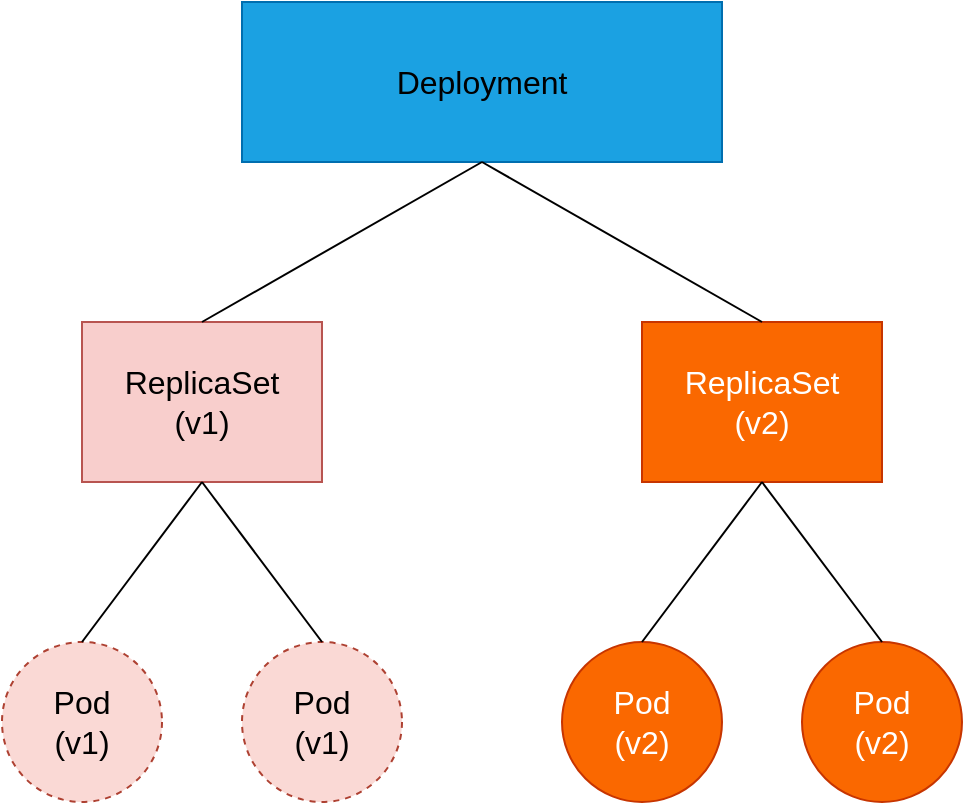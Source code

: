<mxfile version="14.4.3" type="device"><diagram id="rOIdlvNo4Ke_1Bnr8U1P" name="第 1 页"><mxGraphModel dx="3076" dy="1991" grid="1" gridSize="10" guides="1" tooltips="1" connect="1" arrows="1" fold="1" page="1" pageScale="1" pageWidth="827" pageHeight="1169" math="0" shadow="0"><root><mxCell id="0"/><mxCell id="1" parent="0"/><mxCell id="sB6b2RDf1CL81V_4QF_e-1" value="" style="text;html=1;strokeColor=#006EAF;fillColor=#1ba1e2;align=center;verticalAlign=middle;whiteSpace=wrap;rounded=0;labelBackgroundColor=none;fontSize=16;fontColor=#ffffff;" vertex="1" parent="1"><mxGeometry x="-1400" y="-1000" width="240" height="80" as="geometry"/></mxCell><mxCell id="sB6b2RDf1CL81V_4QF_e-2" value="" style="text;html=1;strokeColor=#b85450;fillColor=#f8cecc;align=center;verticalAlign=middle;whiteSpace=wrap;rounded=0;labelBackgroundColor=none;fontSize=16;" vertex="1" parent="1"><mxGeometry x="-1480" y="-840" width="120" height="80" as="geometry"/></mxCell><mxCell id="sB6b2RDf1CL81V_4QF_e-9" value="&lt;span style=&quot;font-size: 16px&quot;&gt;Deployment&lt;/span&gt;" style="text;html=1;strokeColor=none;fillColor=none;align=center;verticalAlign=middle;whiteSpace=wrap;rounded=0;" vertex="1" parent="1"><mxGeometry x="-1400" y="-1000" width="240" height="80" as="geometry"/></mxCell><mxCell id="sB6b2RDf1CL81V_4QF_e-34" value="&lt;span style=&quot;font-size: 16px&quot;&gt;ReplicaSet&lt;br&gt;(v1)&lt;br&gt;&lt;/span&gt;" style="text;html=1;fillColor=none;align=center;verticalAlign=middle;whiteSpace=wrap;rounded=0;strokeWidth=1;" vertex="1" parent="1"><mxGeometry x="-1480" y="-840" width="120" height="80" as="geometry"/></mxCell><mxCell id="sB6b2RDf1CL81V_4QF_e-37" value="" style="text;html=1;strokeColor=#b85450;fillColor=#f8cecc;align=center;verticalAlign=middle;whiteSpace=wrap;rounded=0;labelBackgroundColor=none;fontSize=16;" vertex="1" parent="1"><mxGeometry x="-1200" y="-840" width="120" height="80" as="geometry"/></mxCell><mxCell id="sB6b2RDf1CL81V_4QF_e-38" value="&lt;span style=&quot;font-size: 16px&quot;&gt;ReplicaSet&lt;br&gt;(v2)&lt;br&gt;&lt;/span&gt;" style="text;html=1;strokeColor=#C73500;fillColor=#fa6800;align=center;verticalAlign=middle;whiteSpace=wrap;rounded=0;fontColor=#ffffff;" vertex="1" parent="1"><mxGeometry x="-1200" y="-840" width="120" height="80" as="geometry"/></mxCell><mxCell id="sB6b2RDf1CL81V_4QF_e-39" value="&lt;font style=&quot;font-size: 16px&quot;&gt;Pod&lt;br&gt;(v1)&lt;br&gt;&lt;/font&gt;" style="ellipse;whiteSpace=wrap;html=1;aspect=fixed;strokeColor=#ae4132;fillColor=#fad9d5;dashed=1;" vertex="1" parent="1"><mxGeometry x="-1400" y="-680" width="80" height="80" as="geometry"/></mxCell><mxCell id="sB6b2RDf1CL81V_4QF_e-40" value="&lt;font style=&quot;font-size: 16px&quot;&gt;Pod&lt;br&gt;(v1)&lt;br&gt;&lt;/font&gt;" style="ellipse;whiteSpace=wrap;html=1;aspect=fixed;strokeColor=#ae4132;fillColor=#fad9d5;dashed=1;" vertex="1" parent="1"><mxGeometry x="-1520" y="-680" width="80" height="80" as="geometry"/></mxCell><mxCell id="sB6b2RDf1CL81V_4QF_e-41" value="" style="endArrow=none;html=1;entryX=0.5;entryY=1;entryDx=0;entryDy=0;exitX=0.5;exitY=0;exitDx=0;exitDy=0;" edge="1" parent="1" source="sB6b2RDf1CL81V_4QF_e-40" target="sB6b2RDf1CL81V_4QF_e-34"><mxGeometry width="50" height="50" relative="1" as="geometry"><mxPoint x="-1170" y="-600" as="sourcePoint"/><mxPoint x="-1120" y="-650" as="targetPoint"/></mxGeometry></mxCell><mxCell id="sB6b2RDf1CL81V_4QF_e-42" value="" style="endArrow=none;html=1;entryX=0.5;entryY=1;entryDx=0;entryDy=0;exitX=0.5;exitY=0;exitDx=0;exitDy=0;" edge="1" parent="1" source="sB6b2RDf1CL81V_4QF_e-39" target="sB6b2RDf1CL81V_4QF_e-34"><mxGeometry width="50" height="50" relative="1" as="geometry"><mxPoint x="-1470" y="-670" as="sourcePoint"/><mxPoint x="-1410" y="-750" as="targetPoint"/></mxGeometry></mxCell><mxCell id="sB6b2RDf1CL81V_4QF_e-47" value="&lt;font style=&quot;font-size: 16px&quot;&gt;Pod&lt;br&gt;(v2)&lt;br&gt;&lt;/font&gt;" style="ellipse;whiteSpace=wrap;html=1;aspect=fixed;strokeColor=#C73500;fillColor=#fa6800;fontColor=#ffffff;" vertex="1" parent="1"><mxGeometry x="-1120" y="-680" width="80" height="80" as="geometry"/></mxCell><mxCell id="sB6b2RDf1CL81V_4QF_e-48" value="&lt;font style=&quot;font-size: 16px&quot;&gt;Pod&lt;br&gt;(v2)&lt;br&gt;&lt;/font&gt;" style="ellipse;whiteSpace=wrap;html=1;aspect=fixed;strokeColor=#C73500;fillColor=#fa6800;fontColor=#ffffff;" vertex="1" parent="1"><mxGeometry x="-1240" y="-680" width="80" height="80" as="geometry"/></mxCell><mxCell id="sB6b2RDf1CL81V_4QF_e-49" value="" style="endArrow=none;html=1;entryX=0.5;entryY=1;entryDx=0;entryDy=0;exitX=0.5;exitY=0;exitDx=0;exitDy=0;" edge="1" parent="1" source="sB6b2RDf1CL81V_4QF_e-48"><mxGeometry width="50" height="50" relative="1" as="geometry"><mxPoint x="-890" y="-600" as="sourcePoint"/><mxPoint x="-1140" y="-760" as="targetPoint"/></mxGeometry></mxCell><mxCell id="sB6b2RDf1CL81V_4QF_e-50" value="" style="endArrow=none;html=1;entryX=0.5;entryY=1;entryDx=0;entryDy=0;exitX=0.5;exitY=0;exitDx=0;exitDy=0;" edge="1" parent="1" source="sB6b2RDf1CL81V_4QF_e-47"><mxGeometry width="50" height="50" relative="1" as="geometry"><mxPoint x="-1190" y="-670" as="sourcePoint"/><mxPoint x="-1140" y="-760" as="targetPoint"/></mxGeometry></mxCell><mxCell id="sB6b2RDf1CL81V_4QF_e-51" value="" style="endArrow=none;html=1;entryX=0.5;entryY=1;entryDx=0;entryDy=0;exitX=0.5;exitY=0;exitDx=0;exitDy=0;" edge="1" parent="1" source="sB6b2RDf1CL81V_4QF_e-34"><mxGeometry width="50" height="50" relative="1" as="geometry"><mxPoint x="-1340" y="-840" as="sourcePoint"/><mxPoint x="-1280" y="-920" as="targetPoint"/></mxGeometry></mxCell><mxCell id="sB6b2RDf1CL81V_4QF_e-52" value="" style="endArrow=none;html=1;entryX=0.5;entryY=1;entryDx=0;entryDy=0;exitX=0.5;exitY=0;exitDx=0;exitDy=0;" edge="1" parent="1" source="sB6b2RDf1CL81V_4QF_e-38"><mxGeometry width="50" height="50" relative="1" as="geometry"><mxPoint x="-1220" y="-840" as="sourcePoint"/><mxPoint x="-1280" y="-920" as="targetPoint"/></mxGeometry></mxCell></root></mxGraphModel></diagram></mxfile>